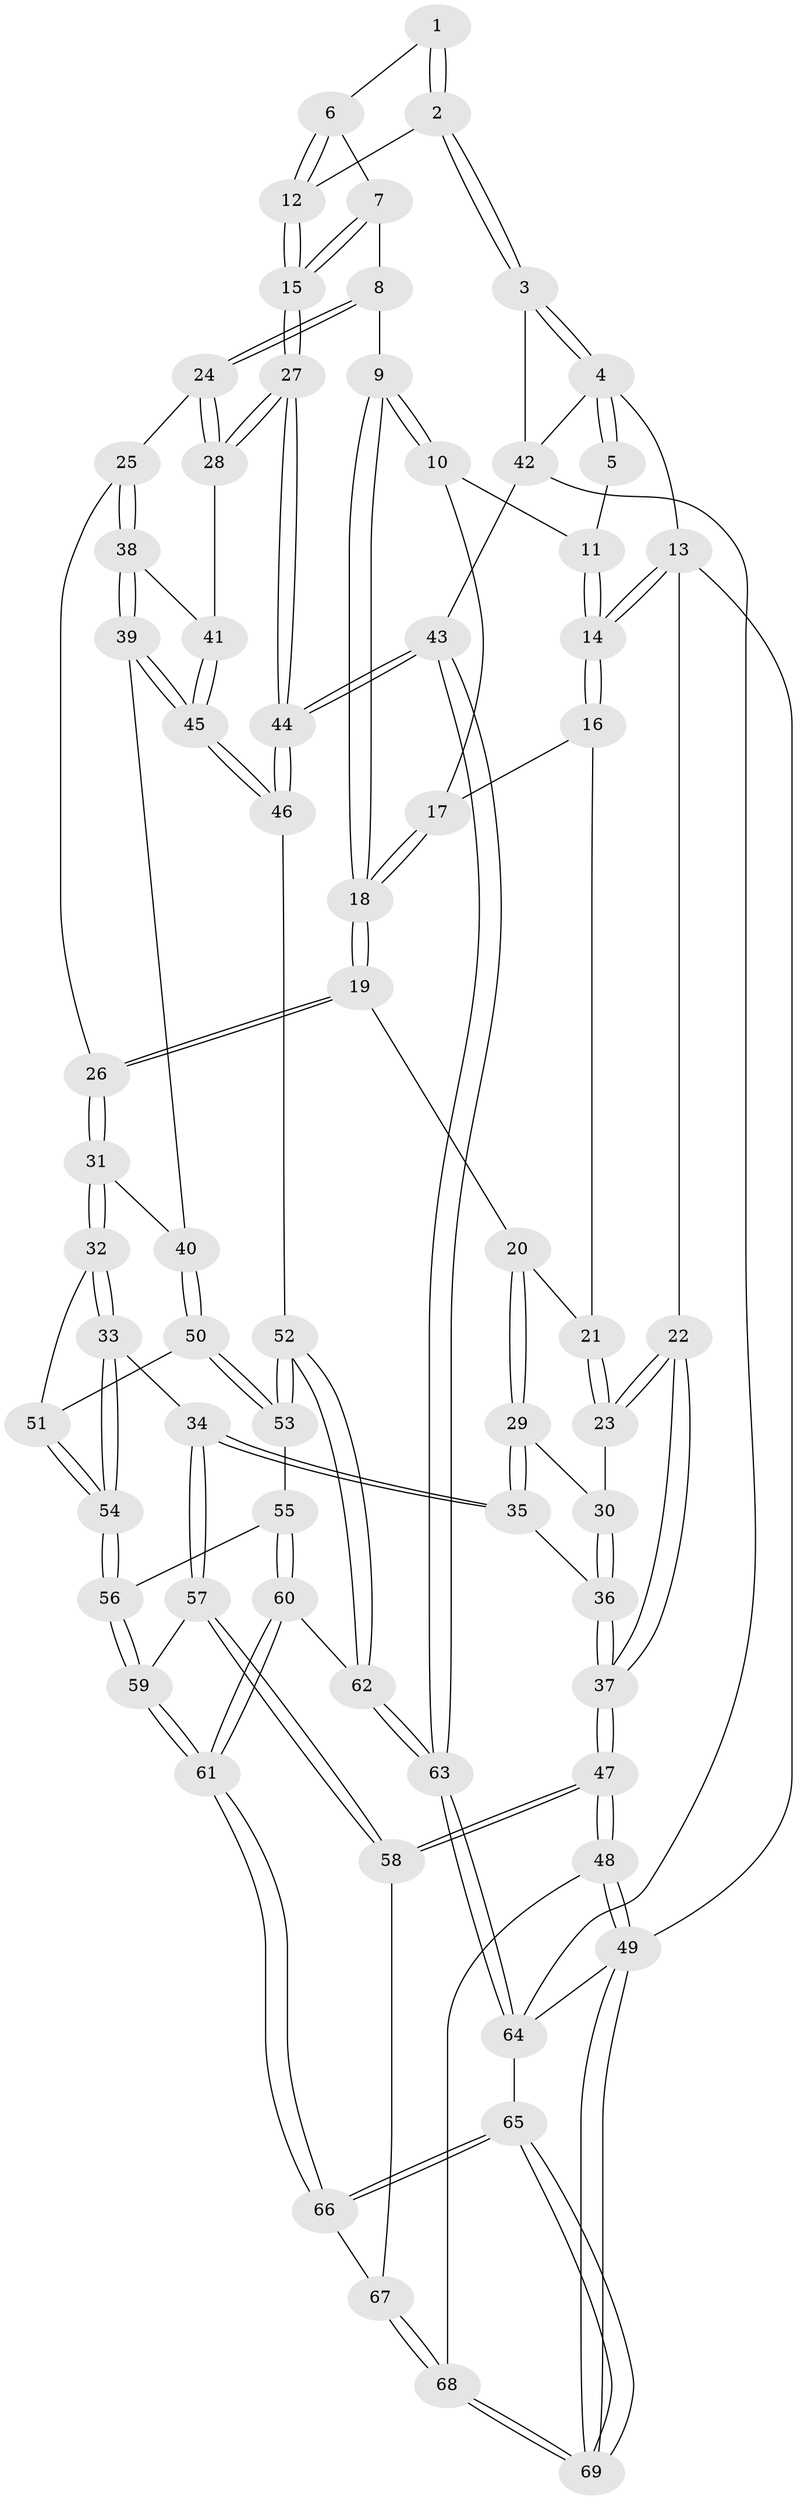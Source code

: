// coarse degree distribution, {2: 0.09523809523809523, 3: 0.2857142857142857, 4: 0.42857142857142855, 5: 0.19047619047619047}
// Generated by graph-tools (version 1.1) at 2025/38/03/04/25 23:38:33]
// undirected, 69 vertices, 169 edges
graph export_dot {
  node [color=gray90,style=filled];
  1 [pos="+0.7511910096523673+0"];
  2 [pos="+1+0.2609212510572086"];
  3 [pos="+1+0.25876350713972734"];
  4 [pos="+1+0"];
  5 [pos="+0.7385698620568422+0"];
  6 [pos="+0.7526569033448431+0"];
  7 [pos="+0.7029555050567315+0.08650431659763333"];
  8 [pos="+0.5349160014370843+0.21285455843474205"];
  9 [pos="+0.4775623081182798+0.1728257905645847"];
  10 [pos="+0.43213846383419435+0"];
  11 [pos="+0.4500117066003635+0"];
  12 [pos="+0.8793450736568389+0.28125064146185397"];
  13 [pos="+0+0"];
  14 [pos="+0+0"];
  15 [pos="+0.7737522269840781+0.3364648667097953"];
  16 [pos="+0.16898004866804703+0.13901335592075675"];
  17 [pos="+0.20544116671715898+0.12843970447818834"];
  18 [pos="+0.36386455661827066+0.2689194523397844"];
  19 [pos="+0.347958440736701+0.2963955022436938"];
  20 [pos="+0.2479446377714986+0.32278899802280475"];
  21 [pos="+0.16205983055318157+0.165790159371954"];
  22 [pos="+0+0.23348753549374388"];
  23 [pos="+0.03682724038289715+0.30167287253008723"];
  24 [pos="+0.5402053142918981+0.2186860769231018"];
  25 [pos="+0.4899381148378034+0.4073274321454897"];
  26 [pos="+0.3677189366550759+0.3465906387823811"];
  27 [pos="+0.7635226300375462+0.3451065086375209"];
  28 [pos="+0.7573534709528326+0.34506877446946255"];
  29 [pos="+0.18909339388528826+0.38128959204813156"];
  30 [pos="+0.049315298962049815+0.3144766590712639"];
  31 [pos="+0.353029789086633+0.48424164921649493"];
  32 [pos="+0.33513698700343253+0.49871015389121365"];
  33 [pos="+0.26793424209465944+0.544026120755899"];
  34 [pos="+0.2199135637193483+0.5416581566130608"];
  35 [pos="+0.20445826387310773+0.5288556899701288"];
  36 [pos="+0.04096097346814649+0.5413331202870149"];
  37 [pos="+0+0.6674972621970908"];
  38 [pos="+0.504588672087526+0.4418540598036768"];
  39 [pos="+0.49033372827046656+0.4868472158642287"];
  40 [pos="+0.4856085837111939+0.48992549006478947"];
  41 [pos="+0.7374633574328885+0.3595597190615005"];
  42 [pos="+1+0.7556485047867297"];
  43 [pos="+0.9229721001023943+0.7323025951834664"];
  44 [pos="+0.8491454588278093+0.66571232215579"];
  45 [pos="+0.5948316153629591+0.5488308730078965"];
  46 [pos="+0.6220217830537775+0.6552705455496954"];
  47 [pos="+0+0.7307032392138783"];
  48 [pos="+0+0.7435904155386771"];
  49 [pos="+0+1"];
  50 [pos="+0.4669116747034897+0.576466667076466"];
  51 [pos="+0.4400833961392109+0.5829697824752275"];
  52 [pos="+0.6194616952858447+0.6570252440422484"];
  53 [pos="+0.4856287181839645+0.6143471777642696"];
  54 [pos="+0.3491966165959646+0.6280211801870803"];
  55 [pos="+0.4291553326244853+0.6884428396038195"];
  56 [pos="+0.35803765242642016+0.6490458662651364"];
  57 [pos="+0.18628290664389302+0.7022694758294326"];
  58 [pos="+0+0.7510326984929736"];
  59 [pos="+0.2653760161984124+0.8301694215523694"];
  60 [pos="+0.48109264467345425+0.7920907959422475"];
  61 [pos="+0.26680664852515934+0.8366782704469201"];
  62 [pos="+0.5208968767712739+0.8070718345924474"];
  63 [pos="+0.6260724538054727+1"];
  64 [pos="+0.5953619866422281+1"];
  65 [pos="+0.4524516570595862+1"];
  66 [pos="+0.26491041863511283+0.8414775080191321"];
  67 [pos="+0.16287481978798143+0.8953128283503424"];
  68 [pos="+0.11922842857970349+1"];
  69 [pos="+0.12698153279469096+1"];
  1 -- 2;
  1 -- 2;
  1 -- 6;
  2 -- 3;
  2 -- 3;
  2 -- 12;
  3 -- 4;
  3 -- 4;
  3 -- 42;
  4 -- 5;
  4 -- 5;
  4 -- 13;
  4 -- 42;
  5 -- 11;
  6 -- 7;
  6 -- 12;
  6 -- 12;
  7 -- 8;
  7 -- 15;
  7 -- 15;
  8 -- 9;
  8 -- 24;
  8 -- 24;
  9 -- 10;
  9 -- 10;
  9 -- 18;
  9 -- 18;
  10 -- 11;
  10 -- 17;
  11 -- 14;
  11 -- 14;
  12 -- 15;
  12 -- 15;
  13 -- 14;
  13 -- 14;
  13 -- 22;
  13 -- 49;
  14 -- 16;
  14 -- 16;
  15 -- 27;
  15 -- 27;
  16 -- 17;
  16 -- 21;
  17 -- 18;
  17 -- 18;
  18 -- 19;
  18 -- 19;
  19 -- 20;
  19 -- 26;
  19 -- 26;
  20 -- 21;
  20 -- 29;
  20 -- 29;
  21 -- 23;
  21 -- 23;
  22 -- 23;
  22 -- 23;
  22 -- 37;
  22 -- 37;
  23 -- 30;
  24 -- 25;
  24 -- 28;
  24 -- 28;
  25 -- 26;
  25 -- 38;
  25 -- 38;
  26 -- 31;
  26 -- 31;
  27 -- 28;
  27 -- 28;
  27 -- 44;
  27 -- 44;
  28 -- 41;
  29 -- 30;
  29 -- 35;
  29 -- 35;
  30 -- 36;
  30 -- 36;
  31 -- 32;
  31 -- 32;
  31 -- 40;
  32 -- 33;
  32 -- 33;
  32 -- 51;
  33 -- 34;
  33 -- 54;
  33 -- 54;
  34 -- 35;
  34 -- 35;
  34 -- 57;
  34 -- 57;
  35 -- 36;
  36 -- 37;
  36 -- 37;
  37 -- 47;
  37 -- 47;
  38 -- 39;
  38 -- 39;
  38 -- 41;
  39 -- 40;
  39 -- 45;
  39 -- 45;
  40 -- 50;
  40 -- 50;
  41 -- 45;
  41 -- 45;
  42 -- 43;
  42 -- 64;
  43 -- 44;
  43 -- 44;
  43 -- 63;
  43 -- 63;
  44 -- 46;
  44 -- 46;
  45 -- 46;
  45 -- 46;
  46 -- 52;
  47 -- 48;
  47 -- 48;
  47 -- 58;
  47 -- 58;
  48 -- 49;
  48 -- 49;
  48 -- 68;
  49 -- 69;
  49 -- 69;
  49 -- 64;
  50 -- 51;
  50 -- 53;
  50 -- 53;
  51 -- 54;
  51 -- 54;
  52 -- 53;
  52 -- 53;
  52 -- 62;
  52 -- 62;
  53 -- 55;
  54 -- 56;
  54 -- 56;
  55 -- 56;
  55 -- 60;
  55 -- 60;
  56 -- 59;
  56 -- 59;
  57 -- 58;
  57 -- 58;
  57 -- 59;
  58 -- 67;
  59 -- 61;
  59 -- 61;
  60 -- 61;
  60 -- 61;
  60 -- 62;
  61 -- 66;
  61 -- 66;
  62 -- 63;
  62 -- 63;
  63 -- 64;
  63 -- 64;
  64 -- 65;
  65 -- 66;
  65 -- 66;
  65 -- 69;
  65 -- 69;
  66 -- 67;
  67 -- 68;
  67 -- 68;
  68 -- 69;
  68 -- 69;
}
